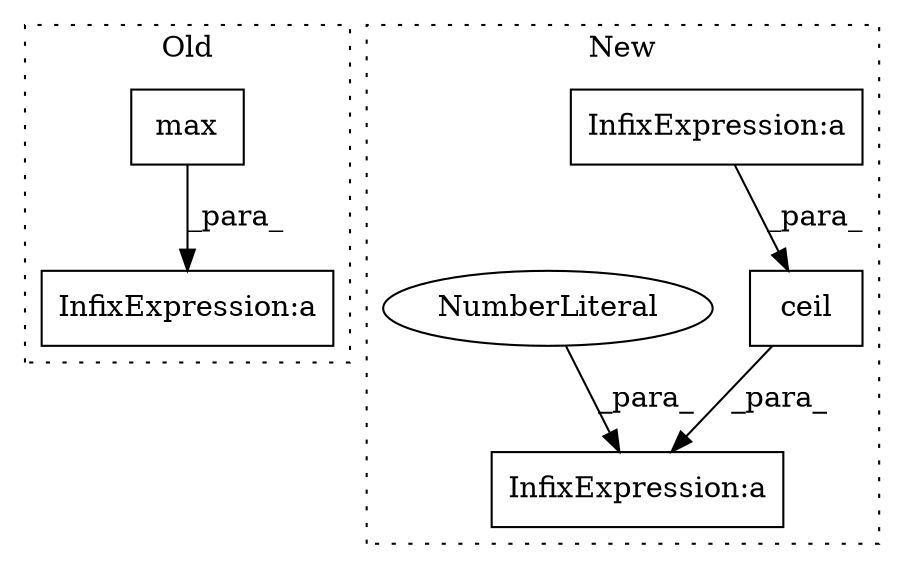 digraph G {
subgraph cluster0 {
1 [label="max" a="32" s="3633,3654" l="4,1" shape="box"];
5 [label="InfixExpression:a" a="27" s="3630" l="3" shape="box"];
label = "Old";
style="dotted";
}
subgraph cluster1 {
2 [label="ceil" a="32" s="3702,3727" l="5,1" shape="box"];
3 [label="InfixExpression:a" a="27" s="3718" l="3" shape="box"];
4 [label="InfixExpression:a" a="27" s="3779" l="3" shape="box"];
6 [label="NumberLiteral" a="34" s="3782" l="1" shape="ellipse"];
label = "New";
style="dotted";
}
1 -> 5 [label="_para_"];
2 -> 4 [label="_para_"];
3 -> 2 [label="_para_"];
6 -> 4 [label="_para_"];
}